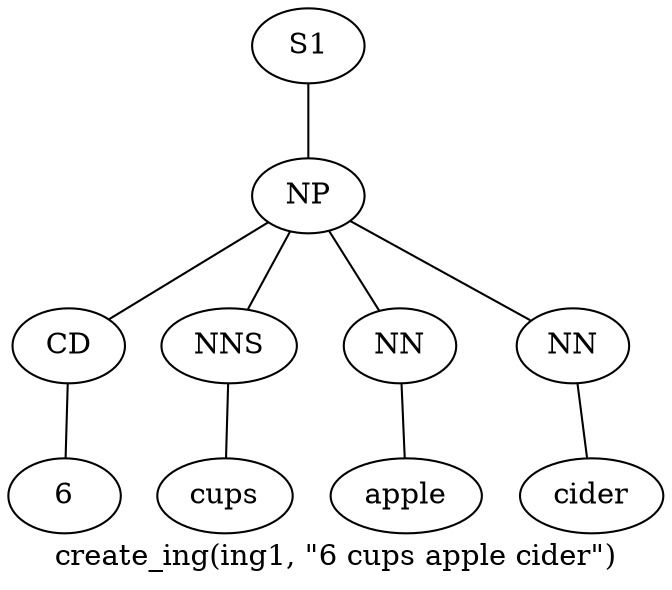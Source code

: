 graph SyntaxGraph {
	label = "create_ing(ing1, \"6 cups apple cider\")";
	Node0 [label="S1"];
	Node1 [label="NP"];
	Node2 [label="CD"];
	Node3 [label="6"];
	Node4 [label="NNS"];
	Node5 [label="cups"];
	Node6 [label="NN"];
	Node7 [label="apple"];
	Node8 [label="NN"];
	Node9 [label="cider"];

	Node0 -- Node1;
	Node1 -- Node2;
	Node1 -- Node4;
	Node1 -- Node6;
	Node1 -- Node8;
	Node2 -- Node3;
	Node4 -- Node5;
	Node6 -- Node7;
	Node8 -- Node9;
}